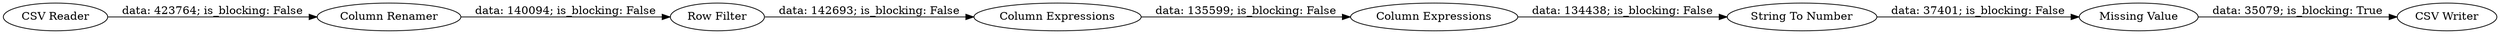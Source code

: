 digraph {
	"-6877526528289367532_2" [label="Column Renamer"]
	"-6877526528289367532_3" [label="Row Filter"]
	"-6877526528289367532_6" [label="String To Number"]
	"-6877526528289367532_7" [label="Missing Value"]
	"-6877526528289367532_4" [label="Column Expressions"]
	"-6877526528289367532_5" [label="Column Expressions"]
	"-6877526528289367532_8" [label="CSV Writer"]
	"-6877526528289367532_1" [label="CSV Reader"]
	"-6877526528289367532_1" -> "-6877526528289367532_2" [label="data: 423764; is_blocking: False"]
	"-6877526528289367532_6" -> "-6877526528289367532_7" [label="data: 37401; is_blocking: False"]
	"-6877526528289367532_5" -> "-6877526528289367532_6" [label="data: 134438; is_blocking: False"]
	"-6877526528289367532_2" -> "-6877526528289367532_3" [label="data: 140094; is_blocking: False"]
	"-6877526528289367532_7" -> "-6877526528289367532_8" [label="data: 35079; is_blocking: True"]
	"-6877526528289367532_4" -> "-6877526528289367532_5" [label="data: 135599; is_blocking: False"]
	"-6877526528289367532_3" -> "-6877526528289367532_4" [label="data: 142693; is_blocking: False"]
	rankdir=LR
}
